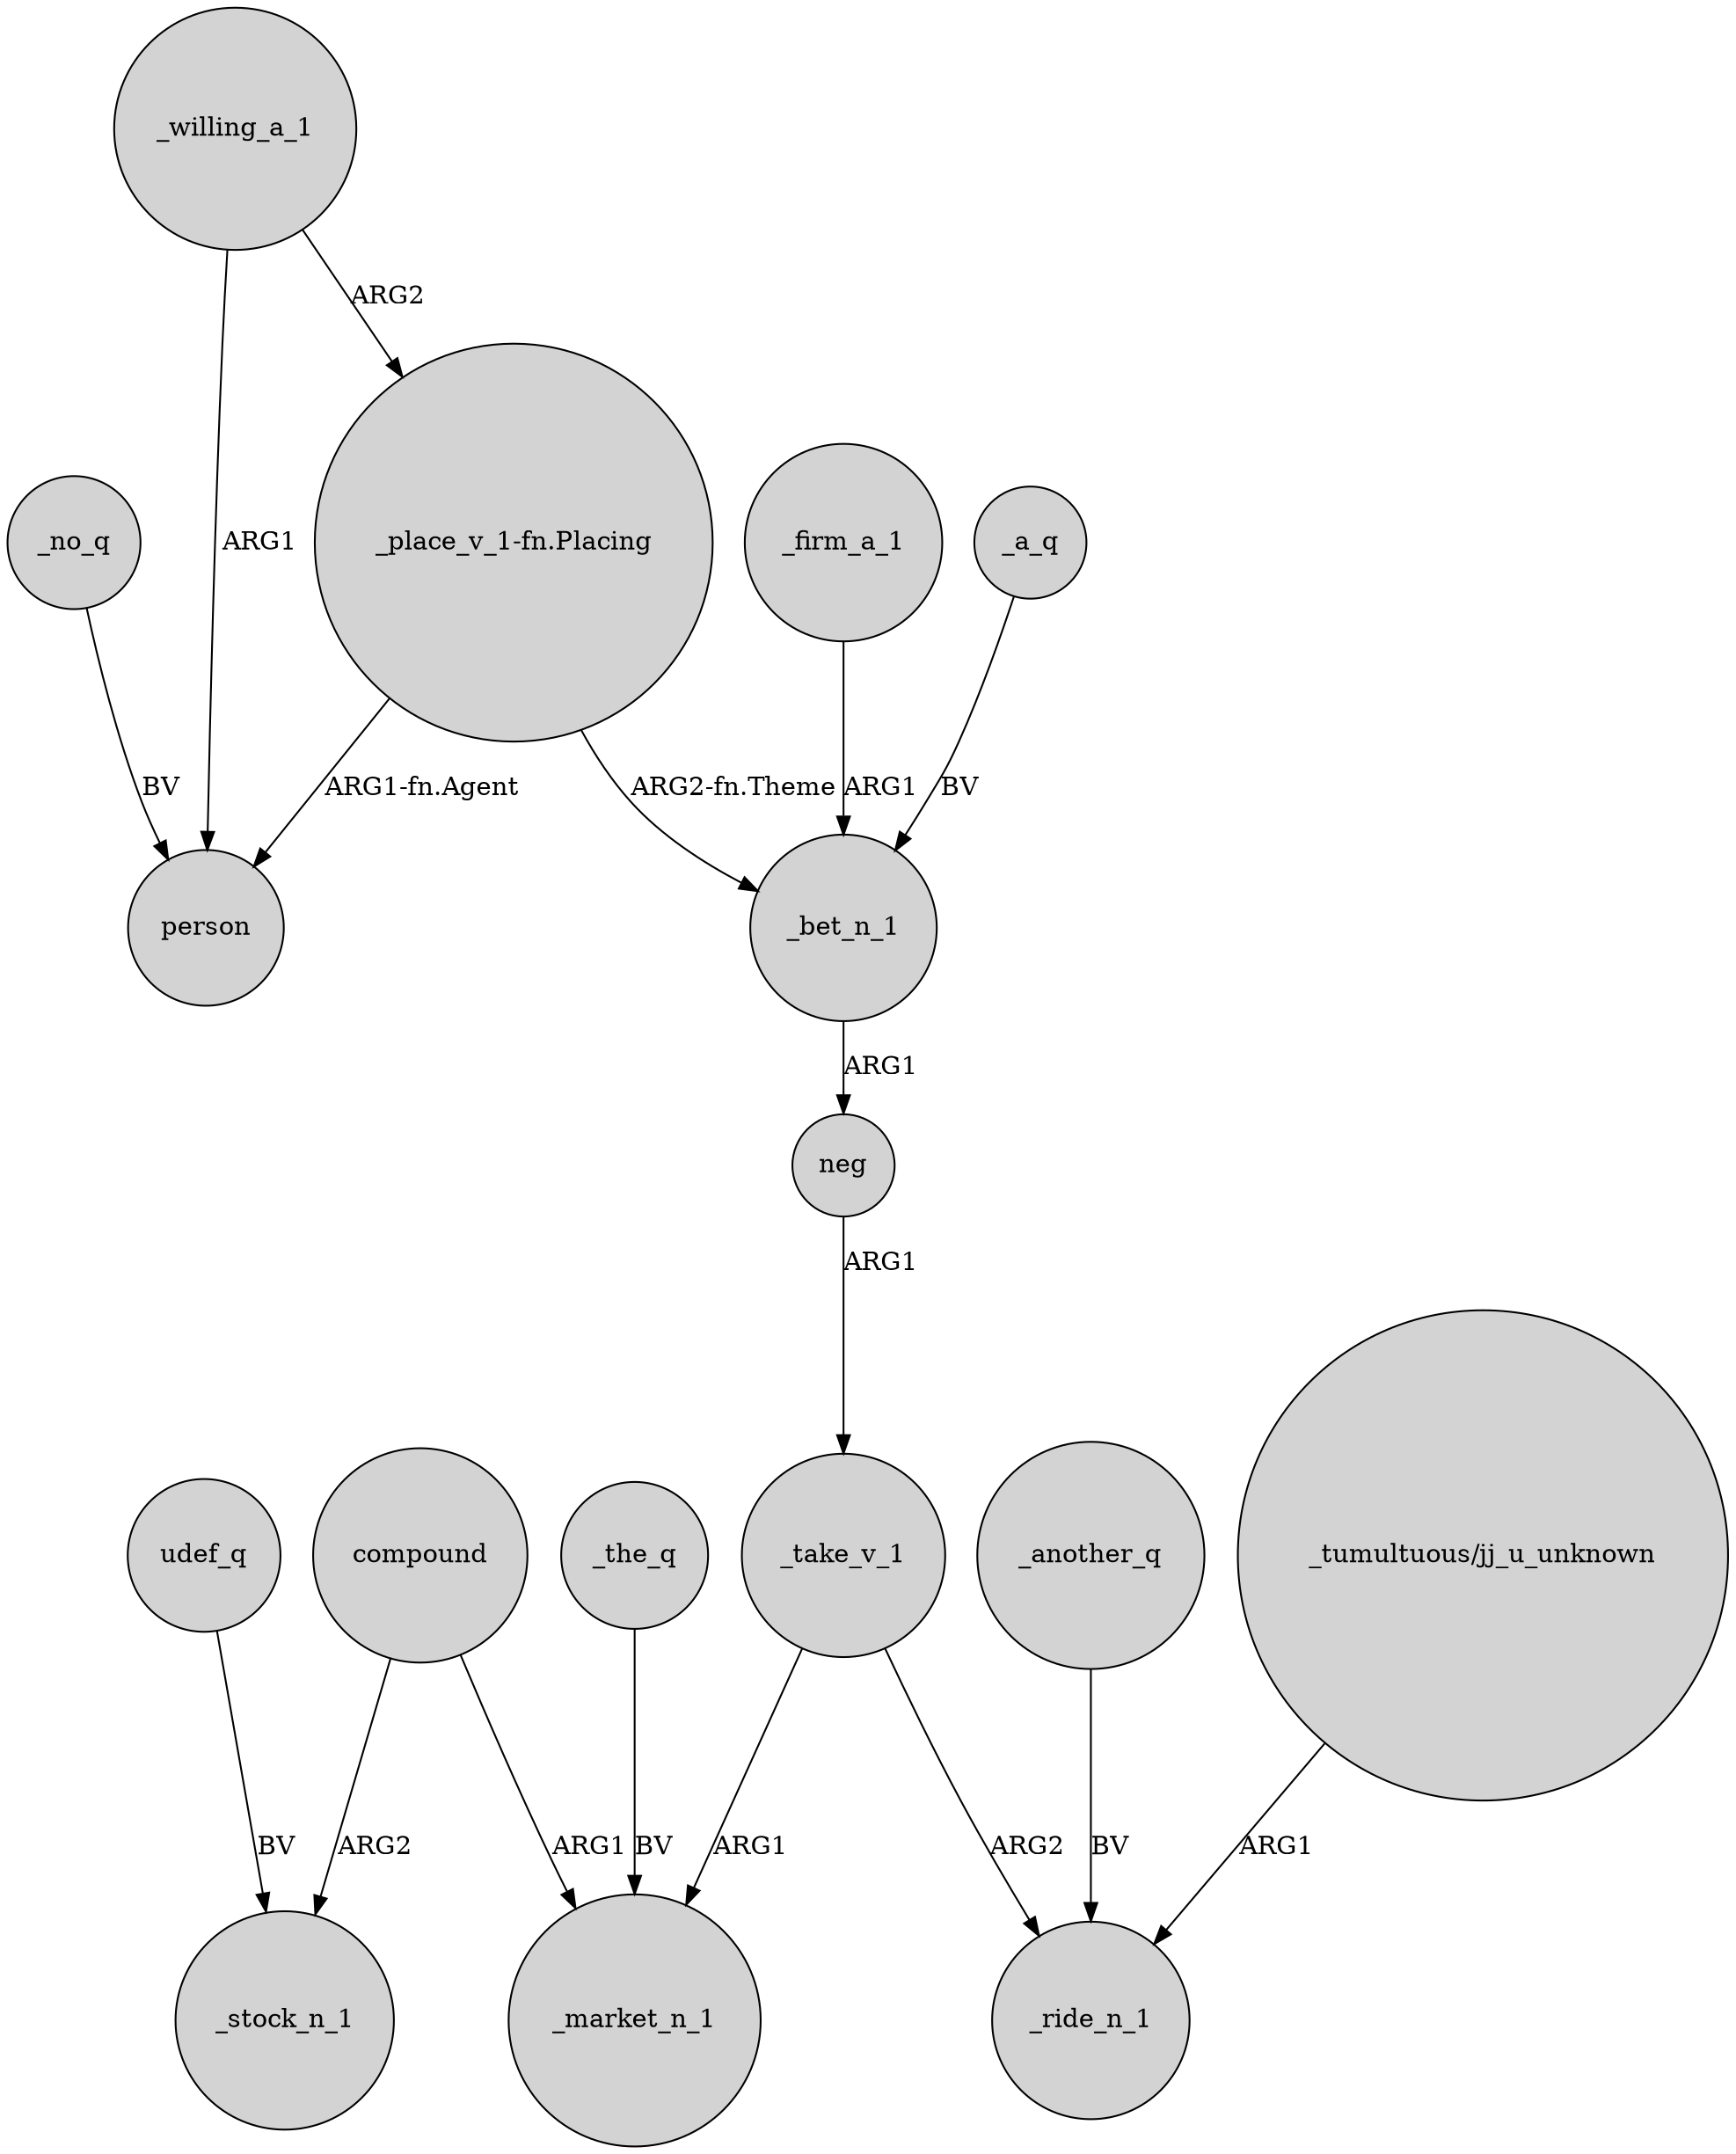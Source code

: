 digraph {
	node [shape=circle style=filled]
	udef_q -> _stock_n_1 [label=BV]
	_another_q -> _ride_n_1 [label=BV]
	"_place_v_1-fn.Placing" -> person [label="ARG1-fn.Agent"]
	compound -> _market_n_1 [label=ARG1]
	_firm_a_1 -> _bet_n_1 [label=ARG1]
	"_place_v_1-fn.Placing" -> _bet_n_1 [label="ARG2-fn.Theme"]
	_bet_n_1 -> neg [label=ARG1]
	_willing_a_1 -> "_place_v_1-fn.Placing" [label=ARG2]
	_the_q -> _market_n_1 [label=BV]
	_willing_a_1 -> person [label=ARG1]
	neg -> _take_v_1 [label=ARG1]
	_take_v_1 -> _ride_n_1 [label=ARG2]
	_no_q -> person [label=BV]
	"_tumultuous/jj_u_unknown" -> _ride_n_1 [label=ARG1]
	_a_q -> _bet_n_1 [label=BV]
	compound -> _stock_n_1 [label=ARG2]
	_take_v_1 -> _market_n_1 [label=ARG1]
}
